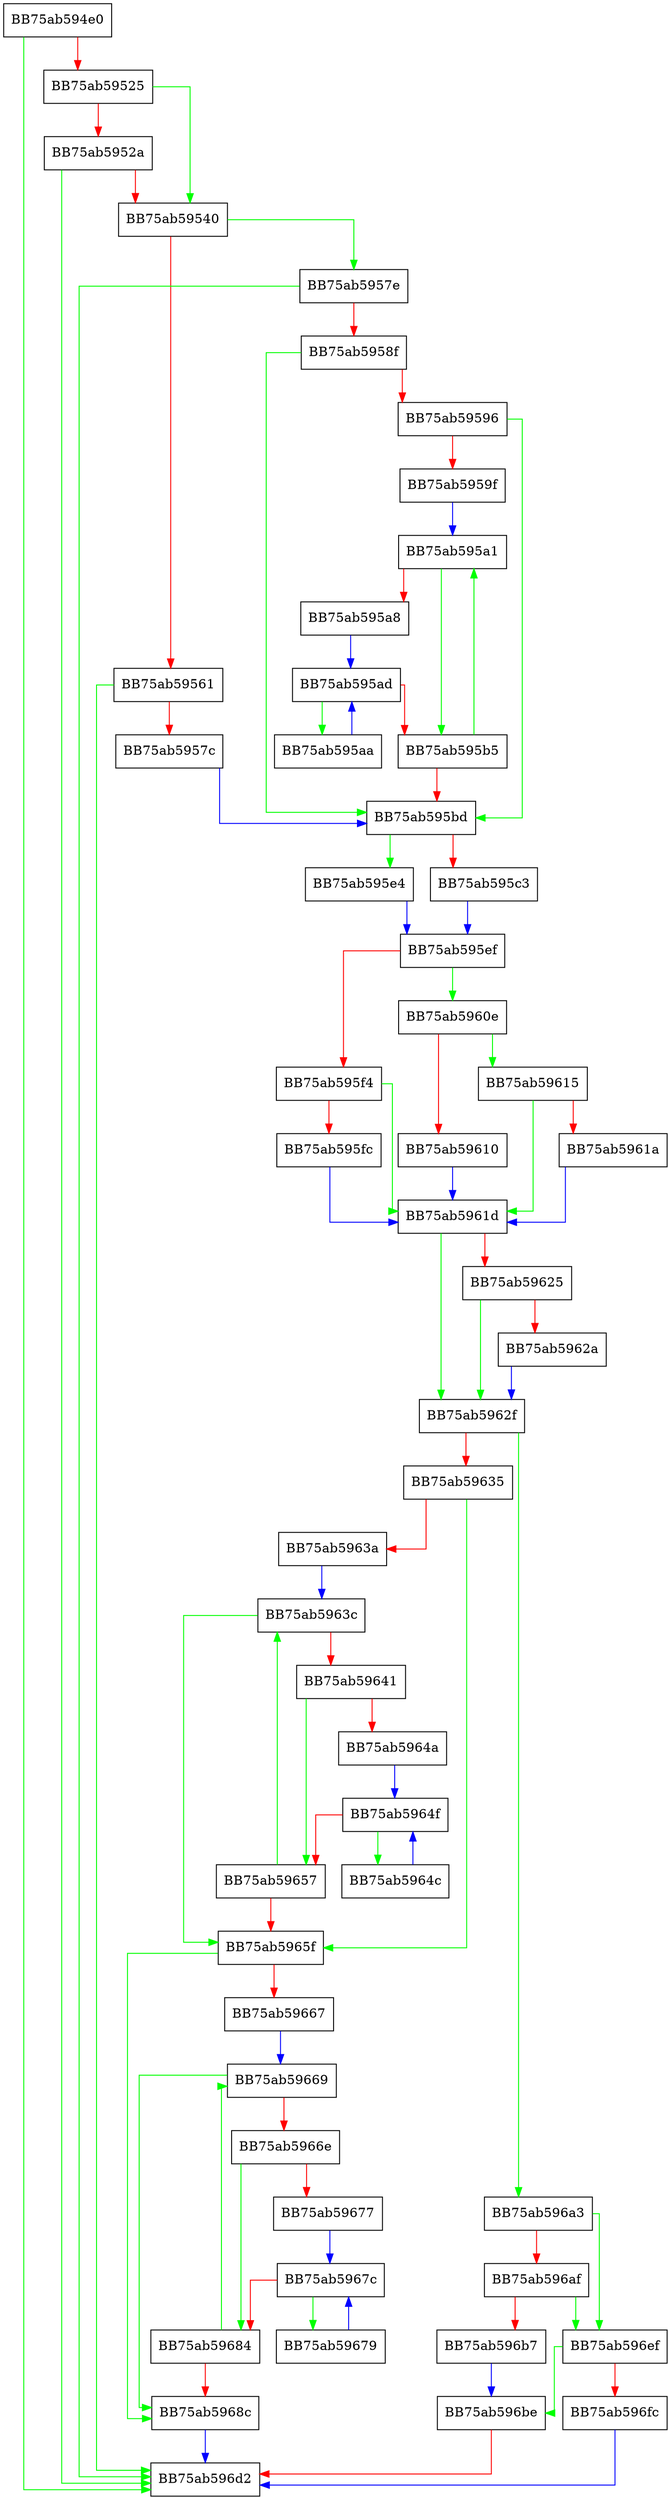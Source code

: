 digraph substrFunc {
  node [shape="box"];
  graph [splines=ortho];
  BB75ab594e0 -> BB75ab596d2 [color="green"];
  BB75ab594e0 -> BB75ab59525 [color="red"];
  BB75ab59525 -> BB75ab59540 [color="green"];
  BB75ab59525 -> BB75ab5952a [color="red"];
  BB75ab5952a -> BB75ab596d2 [color="green"];
  BB75ab5952a -> BB75ab59540 [color="red"];
  BB75ab59540 -> BB75ab5957e [color="green"];
  BB75ab59540 -> BB75ab59561 [color="red"];
  BB75ab59561 -> BB75ab596d2 [color="green"];
  BB75ab59561 -> BB75ab5957c [color="red"];
  BB75ab5957c -> BB75ab595bd [color="blue"];
  BB75ab5957e -> BB75ab596d2 [color="green"];
  BB75ab5957e -> BB75ab5958f [color="red"];
  BB75ab5958f -> BB75ab595bd [color="green"];
  BB75ab5958f -> BB75ab59596 [color="red"];
  BB75ab59596 -> BB75ab595bd [color="green"];
  BB75ab59596 -> BB75ab5959f [color="red"];
  BB75ab5959f -> BB75ab595a1 [color="blue"];
  BB75ab595a1 -> BB75ab595b5 [color="green"];
  BB75ab595a1 -> BB75ab595a8 [color="red"];
  BB75ab595a8 -> BB75ab595ad [color="blue"];
  BB75ab595aa -> BB75ab595ad [color="blue"];
  BB75ab595ad -> BB75ab595aa [color="green"];
  BB75ab595ad -> BB75ab595b5 [color="red"];
  BB75ab595b5 -> BB75ab595a1 [color="green"];
  BB75ab595b5 -> BB75ab595bd [color="red"];
  BB75ab595bd -> BB75ab595e4 [color="green"];
  BB75ab595bd -> BB75ab595c3 [color="red"];
  BB75ab595c3 -> BB75ab595ef [color="blue"];
  BB75ab595e4 -> BB75ab595ef [color="blue"];
  BB75ab595ef -> BB75ab5960e [color="green"];
  BB75ab595ef -> BB75ab595f4 [color="red"];
  BB75ab595f4 -> BB75ab5961d [color="green"];
  BB75ab595f4 -> BB75ab595fc [color="red"];
  BB75ab595fc -> BB75ab5961d [color="blue"];
  BB75ab5960e -> BB75ab59615 [color="green"];
  BB75ab5960e -> BB75ab59610 [color="red"];
  BB75ab59610 -> BB75ab5961d [color="blue"];
  BB75ab59615 -> BB75ab5961d [color="green"];
  BB75ab59615 -> BB75ab5961a [color="red"];
  BB75ab5961a -> BB75ab5961d [color="blue"];
  BB75ab5961d -> BB75ab5962f [color="green"];
  BB75ab5961d -> BB75ab59625 [color="red"];
  BB75ab59625 -> BB75ab5962f [color="green"];
  BB75ab59625 -> BB75ab5962a [color="red"];
  BB75ab5962a -> BB75ab5962f [color="blue"];
  BB75ab5962f -> BB75ab596a3 [color="green"];
  BB75ab5962f -> BB75ab59635 [color="red"];
  BB75ab59635 -> BB75ab5965f [color="green"];
  BB75ab59635 -> BB75ab5963a [color="red"];
  BB75ab5963a -> BB75ab5963c [color="blue"];
  BB75ab5963c -> BB75ab5965f [color="green"];
  BB75ab5963c -> BB75ab59641 [color="red"];
  BB75ab59641 -> BB75ab59657 [color="green"];
  BB75ab59641 -> BB75ab5964a [color="red"];
  BB75ab5964a -> BB75ab5964f [color="blue"];
  BB75ab5964c -> BB75ab5964f [color="blue"];
  BB75ab5964f -> BB75ab5964c [color="green"];
  BB75ab5964f -> BB75ab59657 [color="red"];
  BB75ab59657 -> BB75ab5963c [color="green"];
  BB75ab59657 -> BB75ab5965f [color="red"];
  BB75ab5965f -> BB75ab5968c [color="green"];
  BB75ab5965f -> BB75ab59667 [color="red"];
  BB75ab59667 -> BB75ab59669 [color="blue"];
  BB75ab59669 -> BB75ab5968c [color="green"];
  BB75ab59669 -> BB75ab5966e [color="red"];
  BB75ab5966e -> BB75ab59684 [color="green"];
  BB75ab5966e -> BB75ab59677 [color="red"];
  BB75ab59677 -> BB75ab5967c [color="blue"];
  BB75ab59679 -> BB75ab5967c [color="blue"];
  BB75ab5967c -> BB75ab59679 [color="green"];
  BB75ab5967c -> BB75ab59684 [color="red"];
  BB75ab59684 -> BB75ab59669 [color="green"];
  BB75ab59684 -> BB75ab5968c [color="red"];
  BB75ab5968c -> BB75ab596d2 [color="blue"];
  BB75ab596a3 -> BB75ab596ef [color="green"];
  BB75ab596a3 -> BB75ab596af [color="red"];
  BB75ab596af -> BB75ab596ef [color="green"];
  BB75ab596af -> BB75ab596b7 [color="red"];
  BB75ab596b7 -> BB75ab596be [color="blue"];
  BB75ab596be -> BB75ab596d2 [color="red"];
  BB75ab596ef -> BB75ab596be [color="green"];
  BB75ab596ef -> BB75ab596fc [color="red"];
  BB75ab596fc -> BB75ab596d2 [color="blue"];
}